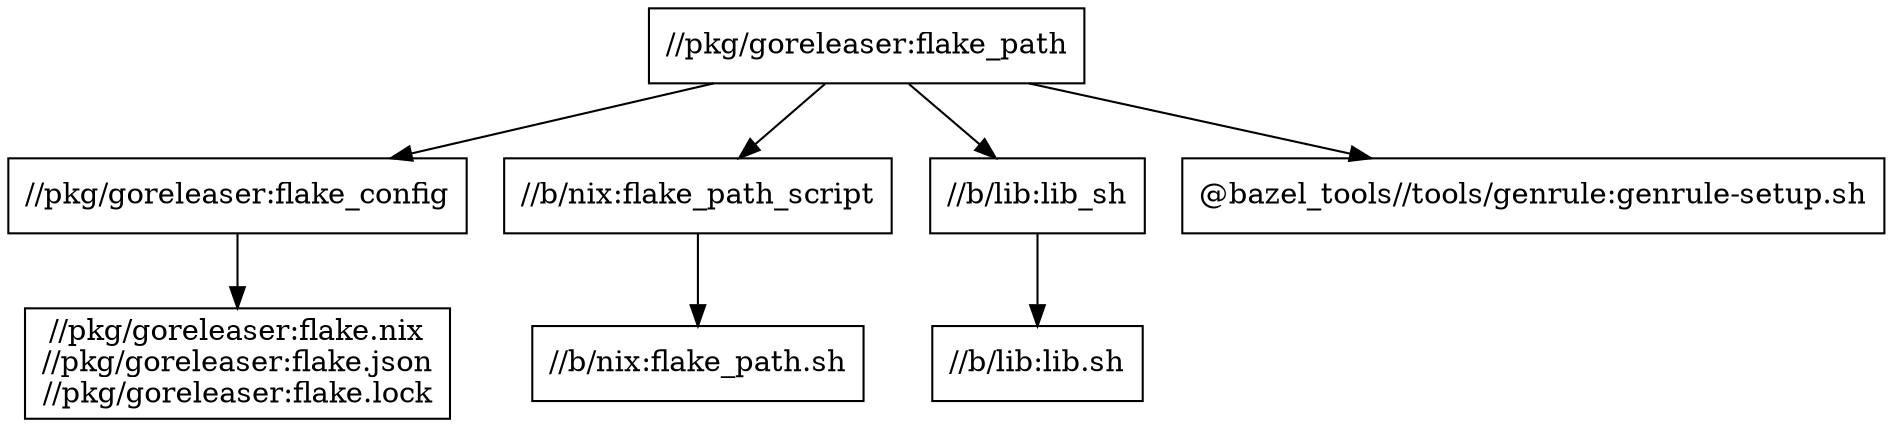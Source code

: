 digraph mygraph {
  node [shape=box];
  "//pkg/goreleaser:flake_path"
  "//pkg/goreleaser:flake_path" -> "//pkg/goreleaser:flake_config"
  "//pkg/goreleaser:flake_path" -> "//b/nix:flake_path_script"
  "//pkg/goreleaser:flake_path" -> "//b/lib:lib_sh"
  "//pkg/goreleaser:flake_path" -> "@bazel_tools//tools/genrule:genrule-setup.sh"
  "@bazel_tools//tools/genrule:genrule-setup.sh"
  "//b/nix:flake_path_script"
  "//b/nix:flake_path_script" -> "//b/nix:flake_path.sh"
  "//b/nix:flake_path.sh"
  "//pkg/goreleaser:flake_config"
  "//pkg/goreleaser:flake_config" -> "//pkg/goreleaser:flake.nix\n//pkg/goreleaser:flake.json\n//pkg/goreleaser:flake.lock"
  "//pkg/goreleaser:flake.nix\n//pkg/goreleaser:flake.json\n//pkg/goreleaser:flake.lock"
  "//b/lib:lib_sh"
  "//b/lib:lib_sh" -> "//b/lib:lib.sh"
  "//b/lib:lib.sh"
}

